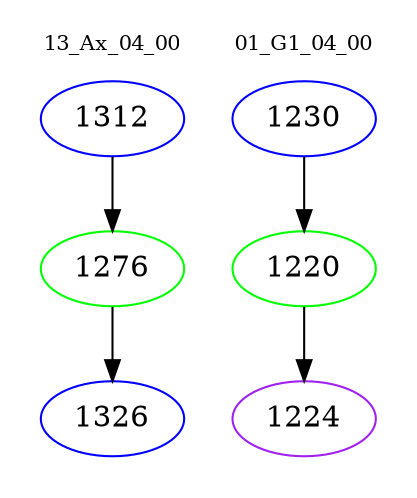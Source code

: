 digraph{
subgraph cluster_0 {
color = white
label = "13_Ax_04_00";
fontsize=10;
T0_1312 [label="1312", color="blue"]
T0_1312 -> T0_1276 [color="black"]
T0_1276 [label="1276", color="green"]
T0_1276 -> T0_1326 [color="black"]
T0_1326 [label="1326", color="blue"]
}
subgraph cluster_1 {
color = white
label = "01_G1_04_00";
fontsize=10;
T1_1230 [label="1230", color="blue"]
T1_1230 -> T1_1220 [color="black"]
T1_1220 [label="1220", color="green"]
T1_1220 -> T1_1224 [color="black"]
T1_1224 [label="1224", color="purple"]
}
}
